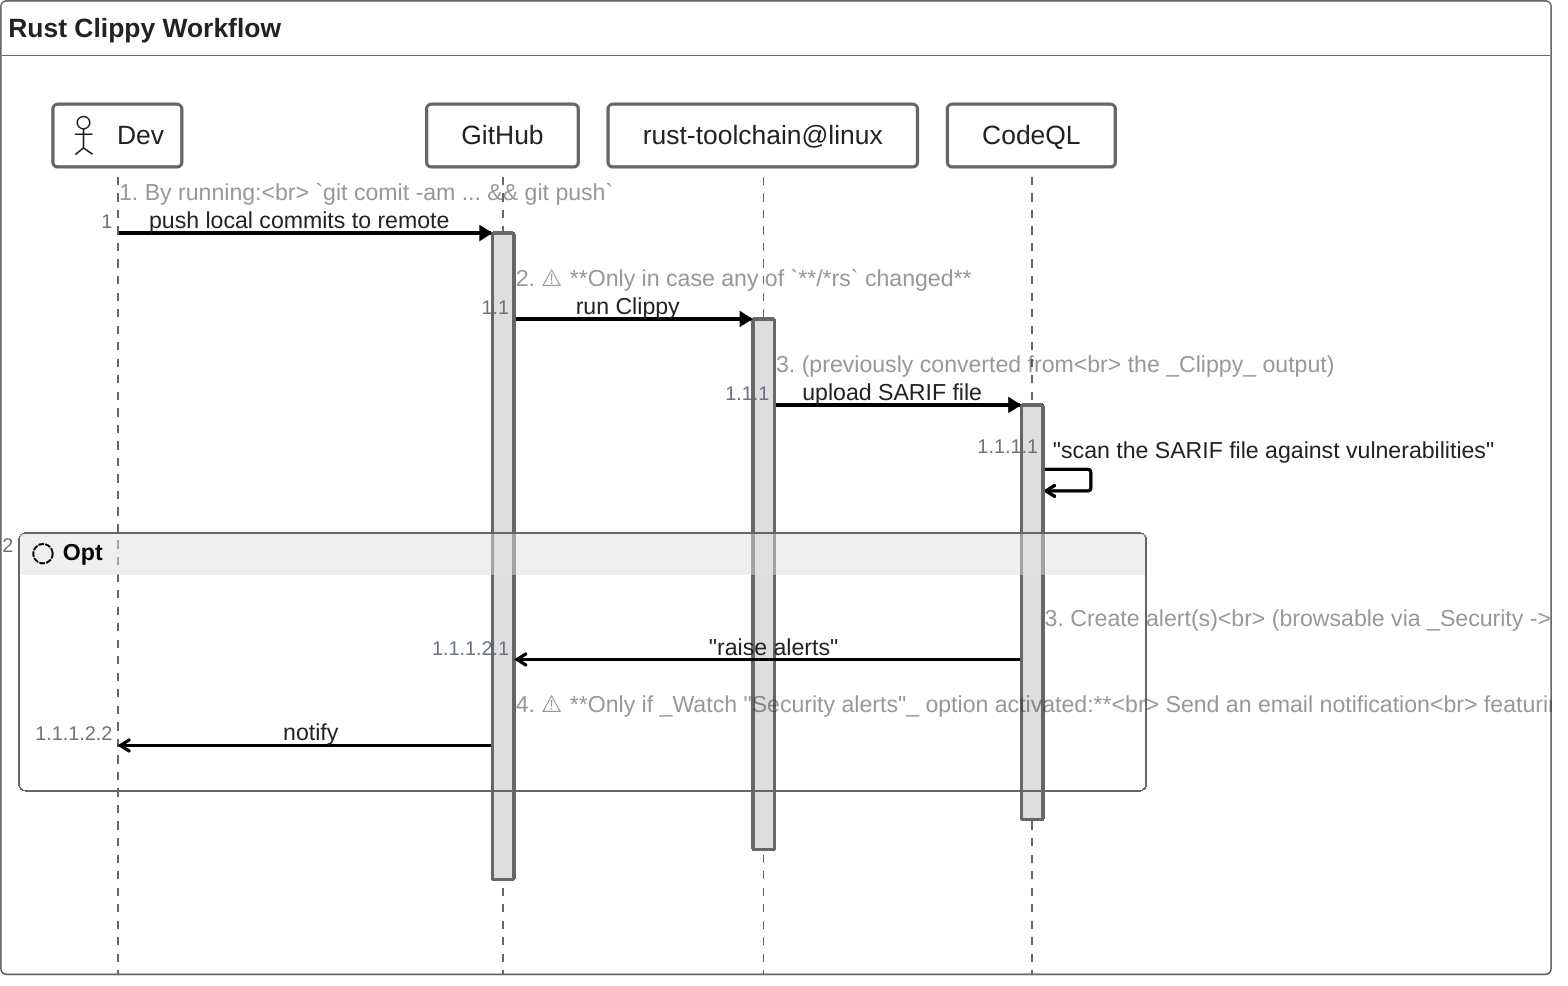 zenuml
    title Rust Clippy Workflow

    @Actor Dev
    @GitHub GitHub
    @Kubernetes "rust-toolchain@linux"
    @LogicApps CodeQL

    // 1. By running:<br> `git comit -am ... && git push`
    Dev->GitHub."push local commits to remote" {
        // 2. ⚠️ **Only in case any of `**/*rs` changed**
        GitHub->"rust-toolchain@linux"."run Clippy" {
            // 3. (previously converted from<br> the _Clippy_ output)
            "rust-toolchain@linux"->CodeQL."upload SARIF file" {
                CodeQL:"scan the SARIF file against vulnerabilities"
                opt {
                    // 3. Create alert(s)<br> (browsable via _Security -> Code scanning_)<br> based on the vulnerabilities report
                    CodeQL->GitHub:"raise alerts"
                        // 4. ⚠️ **Only if _Watch "Security alerts"_ option activated:**<br> Send an email notification<br> featuring a detailed report<br> on all new security issues
                        GitHub->Dev:notify
                    }
                }
            }
        }